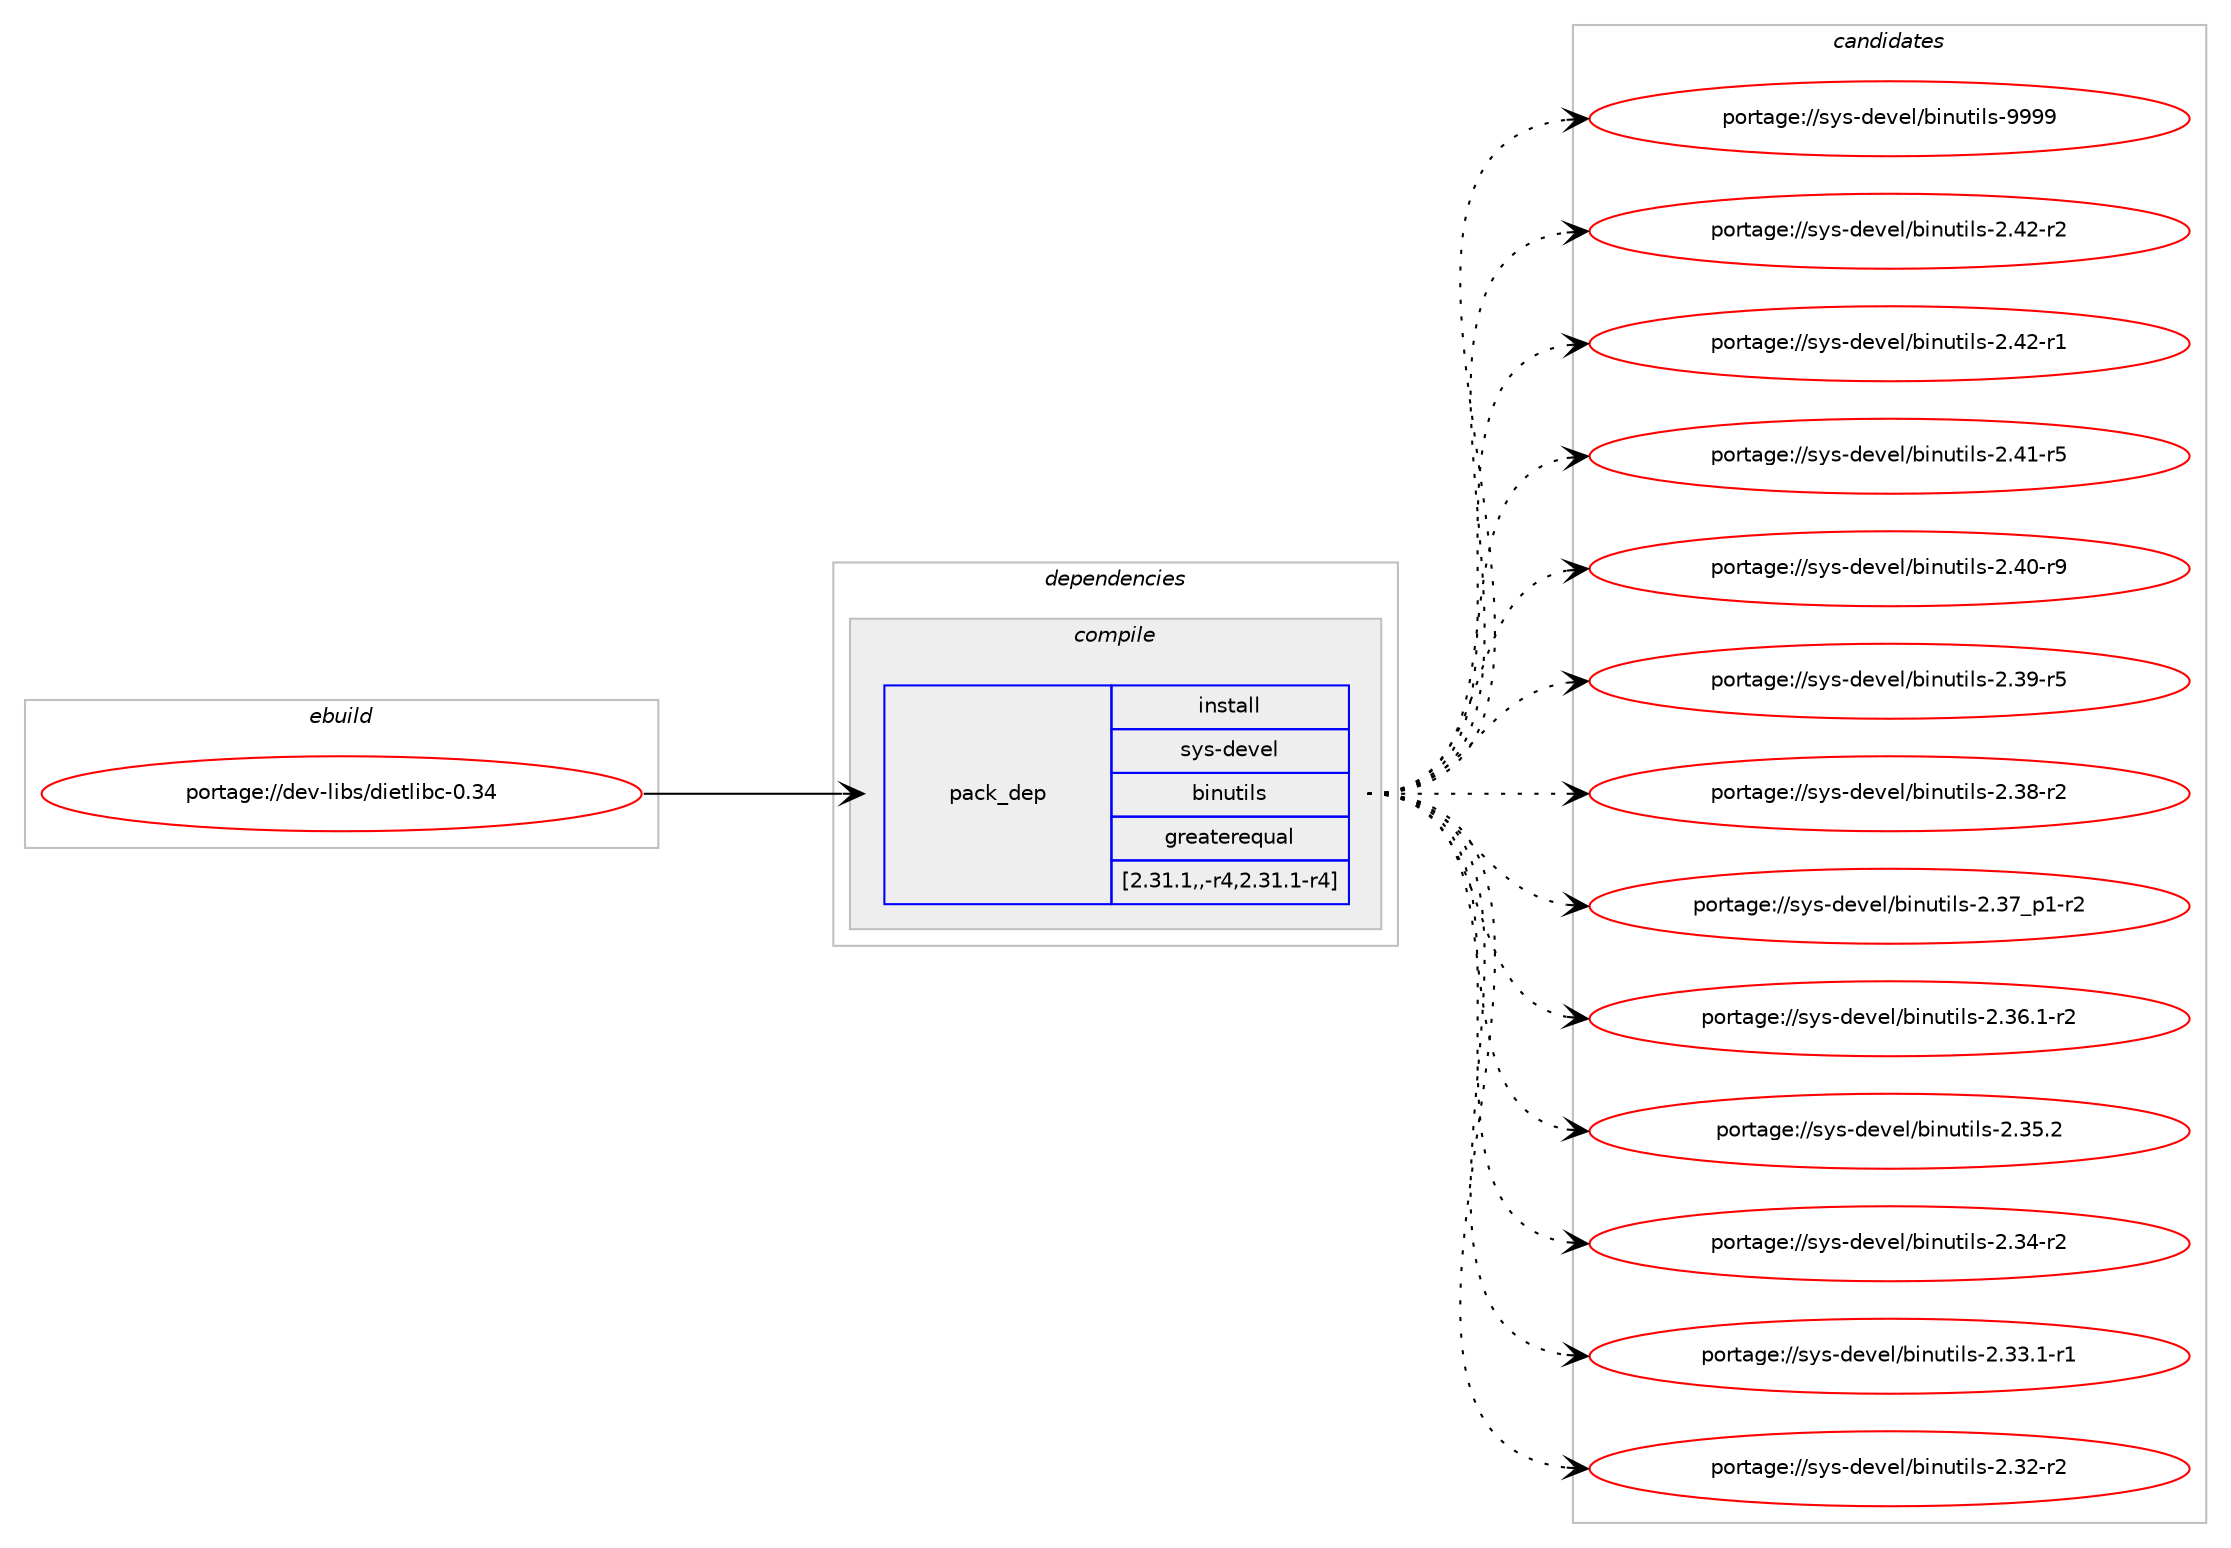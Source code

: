 digraph prolog {

# *************
# Graph options
# *************

newrank=true;
concentrate=true;
compound=true;
graph [rankdir=LR,fontname=Helvetica,fontsize=10,ranksep=1.5];#, ranksep=2.5, nodesep=0.2];
edge  [arrowhead=vee];
node  [fontname=Helvetica,fontsize=10];

# **********
# The ebuild
# **********

subgraph cluster_leftcol {
color=gray;
label=<<i>ebuild</i>>;
id [label="portage://dev-libs/dietlibc-0.34", color=red, width=4, href="../dev-libs/dietlibc-0.34.svg"];
}

# ****************
# The dependencies
# ****************

subgraph cluster_midcol {
color=gray;
label=<<i>dependencies</i>>;
subgraph cluster_compile {
fillcolor="#eeeeee";
style=filled;
label=<<i>compile</i>>;
subgraph pack79726 {
dependency107003 [label=<<TABLE BORDER="0" CELLBORDER="1" CELLSPACING="0" CELLPADDING="4" WIDTH="220"><TR><TD ROWSPAN="6" CELLPADDING="30">pack_dep</TD></TR><TR><TD WIDTH="110">install</TD></TR><TR><TD>sys-devel</TD></TR><TR><TD>binutils</TD></TR><TR><TD>greaterequal</TD></TR><TR><TD>[2.31.1,,-r4,2.31.1-r4]</TD></TR></TABLE>>, shape=none, color=blue];
}
id:e -> dependency107003:w [weight=20,style="solid",arrowhead="vee"];
}
subgraph cluster_compileandrun {
fillcolor="#eeeeee";
style=filled;
label=<<i>compile and run</i>>;
}
subgraph cluster_run {
fillcolor="#eeeeee";
style=filled;
label=<<i>run</i>>;
}
}

# **************
# The candidates
# **************

subgraph cluster_choices {
rank=same;
color=gray;
label=<<i>candidates</i>>;

subgraph choice79726 {
color=black;
nodesep=1;
choice1151211154510010111810110847981051101171161051081154557575757 [label="portage://sys-devel/binutils-9999", color=red, width=4,href="../sys-devel/binutils-9999.svg"];
choice11512111545100101118101108479810511011711610510811545504652504511450 [label="portage://sys-devel/binutils-2.42-r2", color=red, width=4,href="../sys-devel/binutils-2.42-r2.svg"];
choice11512111545100101118101108479810511011711610510811545504652504511449 [label="portage://sys-devel/binutils-2.42-r1", color=red, width=4,href="../sys-devel/binutils-2.42-r1.svg"];
choice11512111545100101118101108479810511011711610510811545504652494511453 [label="portage://sys-devel/binutils-2.41-r5", color=red, width=4,href="../sys-devel/binutils-2.41-r5.svg"];
choice11512111545100101118101108479810511011711610510811545504652484511457 [label="portage://sys-devel/binutils-2.40-r9", color=red, width=4,href="../sys-devel/binutils-2.40-r9.svg"];
choice11512111545100101118101108479810511011711610510811545504651574511453 [label="portage://sys-devel/binutils-2.39-r5", color=red, width=4,href="../sys-devel/binutils-2.39-r5.svg"];
choice11512111545100101118101108479810511011711610510811545504651564511450 [label="portage://sys-devel/binutils-2.38-r2", color=red, width=4,href="../sys-devel/binutils-2.38-r2.svg"];
choice115121115451001011181011084798105110117116105108115455046515595112494511450 [label="portage://sys-devel/binutils-2.37_p1-r2", color=red, width=4,href="../sys-devel/binutils-2.37_p1-r2.svg"];
choice115121115451001011181011084798105110117116105108115455046515446494511450 [label="portage://sys-devel/binutils-2.36.1-r2", color=red, width=4,href="../sys-devel/binutils-2.36.1-r2.svg"];
choice11512111545100101118101108479810511011711610510811545504651534650 [label="portage://sys-devel/binutils-2.35.2", color=red, width=4,href="../sys-devel/binutils-2.35.2.svg"];
choice11512111545100101118101108479810511011711610510811545504651524511450 [label="portage://sys-devel/binutils-2.34-r2", color=red, width=4,href="../sys-devel/binutils-2.34-r2.svg"];
choice115121115451001011181011084798105110117116105108115455046515146494511449 [label="portage://sys-devel/binutils-2.33.1-r1", color=red, width=4,href="../sys-devel/binutils-2.33.1-r1.svg"];
choice11512111545100101118101108479810511011711610510811545504651504511450 [label="portage://sys-devel/binutils-2.32-r2", color=red, width=4,href="../sys-devel/binutils-2.32-r2.svg"];
dependency107003:e -> choice1151211154510010111810110847981051101171161051081154557575757:w [style=dotted,weight="100"];
dependency107003:e -> choice11512111545100101118101108479810511011711610510811545504652504511450:w [style=dotted,weight="100"];
dependency107003:e -> choice11512111545100101118101108479810511011711610510811545504652504511449:w [style=dotted,weight="100"];
dependency107003:e -> choice11512111545100101118101108479810511011711610510811545504652494511453:w [style=dotted,weight="100"];
dependency107003:e -> choice11512111545100101118101108479810511011711610510811545504652484511457:w [style=dotted,weight="100"];
dependency107003:e -> choice11512111545100101118101108479810511011711610510811545504651574511453:w [style=dotted,weight="100"];
dependency107003:e -> choice11512111545100101118101108479810511011711610510811545504651564511450:w [style=dotted,weight="100"];
dependency107003:e -> choice115121115451001011181011084798105110117116105108115455046515595112494511450:w [style=dotted,weight="100"];
dependency107003:e -> choice115121115451001011181011084798105110117116105108115455046515446494511450:w [style=dotted,weight="100"];
dependency107003:e -> choice11512111545100101118101108479810511011711610510811545504651534650:w [style=dotted,weight="100"];
dependency107003:e -> choice11512111545100101118101108479810511011711610510811545504651524511450:w [style=dotted,weight="100"];
dependency107003:e -> choice115121115451001011181011084798105110117116105108115455046515146494511449:w [style=dotted,weight="100"];
dependency107003:e -> choice11512111545100101118101108479810511011711610510811545504651504511450:w [style=dotted,weight="100"];
}
}

}
